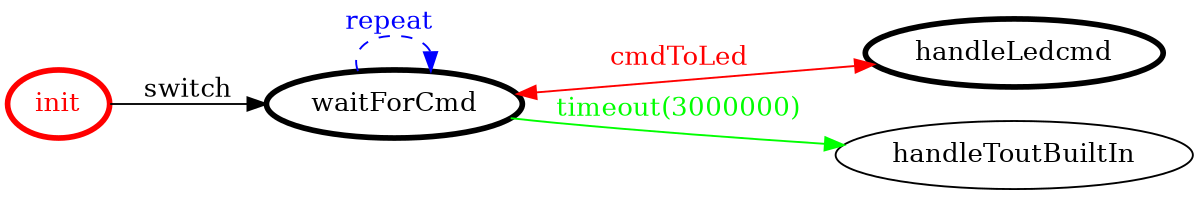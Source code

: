 /*
*
* A GraphViz DOT FSM description 
* Please use a GraphViz visualizer (like http://www.webgraphviz.com)
*  
*/

digraph finite_state_machine {
	rankdir=LR
	size="8,5"
	
	init [ color = red ][ fontcolor = red ][ penwidth = 3 ]
	waitForCmd [ color = black ][ fontcolor = black ][ penwidth = 3 ]
	handleLedcmd [ color = black ][ fontcolor = black ][ penwidth = 3 ]
	
	waitForCmd -> handleToutBuiltIn [ label = "timeout(3000000)" ][ color = green ][ fontcolor = green ]
	waitForCmd -> handleLedcmd [ label = "cmdToLed" ][ color = red ][ fontcolor = red ][ dir = both ]
	init -> waitForCmd [ label = "switch" ][ color = black ][ fontcolor = black ]
	waitForCmd -> waitForCmd [ label = "repeat "][ style = dashed ][ color = blue ][ fontcolor = blue ]
}

